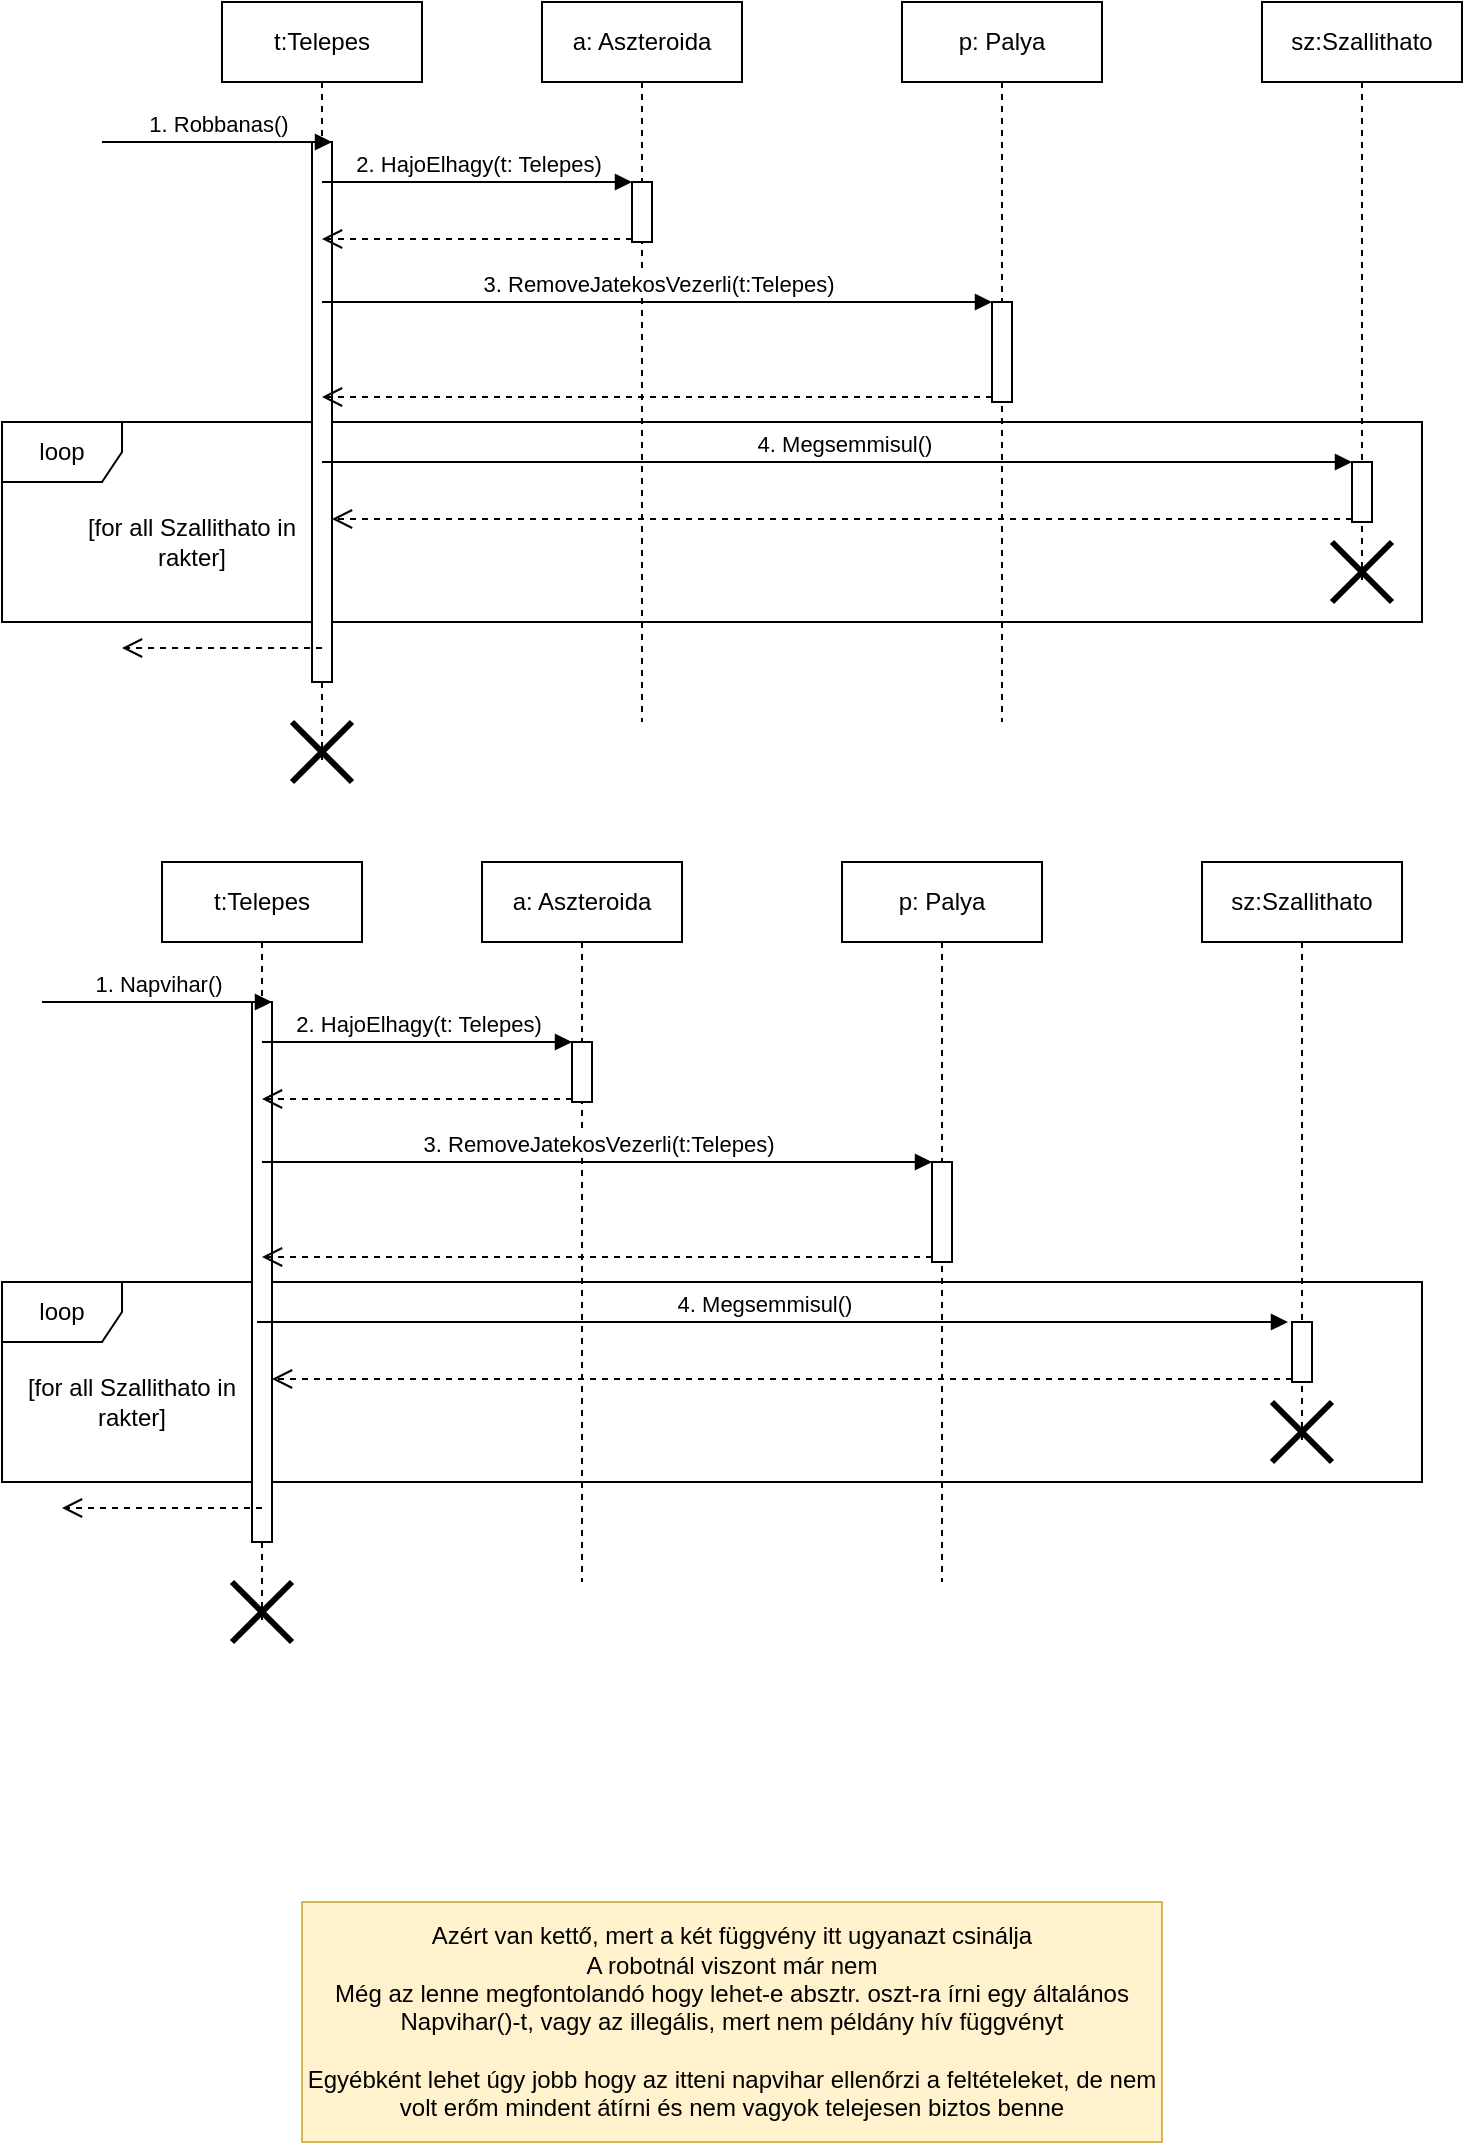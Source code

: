 <mxfile version="14.4.3" type="github" pages="3">
  <diagram id="5KEtw5PLEc0yM11fN-om" name="Page-1">
    <mxGraphModel dx="1038" dy="548" grid="1" gridSize="10" guides="1" tooltips="1" connect="1" arrows="1" fold="1" page="1" pageScale="1" pageWidth="827" pageHeight="1169" math="0" shadow="0">
      <root>
        <mxCell id="0" />
        <mxCell id="1" parent="0" />
        <mxCell id="Vvqj0U7t79tpE2l-MFN7-1" value="loop" style="shape=umlFrame;whiteSpace=wrap;html=1;" parent="1" vertex="1">
          <mxGeometry x="20" y="660" width="710" height="100" as="geometry" />
        </mxCell>
        <mxCell id="o0zjOt0_8NptzPJlZ0Y6-6" value="loop" style="shape=umlFrame;whiteSpace=wrap;html=1;" parent="1" vertex="1">
          <mxGeometry x="20" y="230" width="710" height="100" as="geometry" />
        </mxCell>
        <mxCell id="Dej3b4IaXxKVPcTmlRMV-1" value="t:Telepes" style="shape=umlLifeline;perimeter=lifelinePerimeter;whiteSpace=wrap;html=1;container=1;collapsible=0;recursiveResize=0;outlineConnect=0;" parent="1" vertex="1">
          <mxGeometry x="130" y="20" width="100" height="380" as="geometry" />
        </mxCell>
        <mxCell id="T9H3njHvhfvrZl21599p-1" value="" style="html=1;points=[];perimeter=orthogonalPerimeter;" parent="Dej3b4IaXxKVPcTmlRMV-1" vertex="1">
          <mxGeometry x="45" y="70" width="10" height="270" as="geometry" />
        </mxCell>
        <mxCell id="T9H3njHvhfvrZl21599p-2" value="1. Robbanas()" style="html=1;verticalAlign=bottom;endArrow=block;entryX=1;entryY=0;" parent="Dej3b4IaXxKVPcTmlRMV-1" target="T9H3njHvhfvrZl21599p-1" edge="1">
          <mxGeometry relative="1" as="geometry">
            <mxPoint x="-60" y="70" as="sourcePoint" />
          </mxGeometry>
        </mxCell>
        <mxCell id="T9H3njHvhfvrZl21599p-3" value="" style="html=1;verticalAlign=bottom;endArrow=open;dashed=1;endSize=8;" parent="Dej3b4IaXxKVPcTmlRMV-1" edge="1">
          <mxGeometry x="0.652" y="-67" relative="1" as="geometry">
            <mxPoint x="-50" y="323" as="targetPoint" />
            <mxPoint as="offset" />
            <mxPoint x="50" y="323" as="sourcePoint" />
          </mxGeometry>
        </mxCell>
        <mxCell id="T9H3njHvhfvrZl21599p-17" value="" style="shape=umlDestroy;whiteSpace=wrap;html=1;strokeWidth=3;" parent="Dej3b4IaXxKVPcTmlRMV-1" vertex="1">
          <mxGeometry x="35" y="360" width="30" height="30" as="geometry" />
        </mxCell>
        <mxCell id="T9H3njHvhfvrZl21599p-4" value="a: Aszteroida" style="shape=umlLifeline;perimeter=lifelinePerimeter;whiteSpace=wrap;html=1;container=1;collapsible=0;recursiveResize=0;outlineConnect=0;" parent="1" vertex="1">
          <mxGeometry x="290" y="20" width="100" height="360" as="geometry" />
        </mxCell>
        <mxCell id="T9H3njHvhfvrZl21599p-5" value="" style="html=1;points=[];perimeter=orthogonalPerimeter;" parent="T9H3njHvhfvrZl21599p-4" vertex="1">
          <mxGeometry x="45" y="90" width="10" height="30" as="geometry" />
        </mxCell>
        <mxCell id="T9H3njHvhfvrZl21599p-6" value="2. HajoElhagy(t: Telepes)" style="html=1;verticalAlign=bottom;endArrow=block;entryX=0;entryY=0;" parent="1" source="Dej3b4IaXxKVPcTmlRMV-1" target="T9H3njHvhfvrZl21599p-5" edge="1">
          <mxGeometry relative="1" as="geometry">
            <mxPoint x="265" y="110" as="sourcePoint" />
            <Array as="points">
              <mxPoint x="270" y="110" />
            </Array>
          </mxGeometry>
        </mxCell>
        <mxCell id="T9H3njHvhfvrZl21599p-7" value="" style="html=1;verticalAlign=bottom;endArrow=open;dashed=1;endSize=8;exitX=0;exitY=0.95;" parent="1" source="T9H3njHvhfvrZl21599p-5" target="Dej3b4IaXxKVPcTmlRMV-1" edge="1">
          <mxGeometry relative="1" as="geometry">
            <mxPoint x="265" y="186" as="targetPoint" />
          </mxGeometry>
        </mxCell>
        <mxCell id="T9H3njHvhfvrZl21599p-8" value="p: Palya" style="shape=umlLifeline;perimeter=lifelinePerimeter;whiteSpace=wrap;html=1;container=1;collapsible=0;recursiveResize=0;outlineConnect=0;" parent="1" vertex="1">
          <mxGeometry x="470" y="20" width="100" height="360" as="geometry" />
        </mxCell>
        <mxCell id="T9H3njHvhfvrZl21599p-9" value="" style="html=1;points=[];perimeter=orthogonalPerimeter;" parent="T9H3njHvhfvrZl21599p-8" vertex="1">
          <mxGeometry x="45" y="150" width="10" height="50" as="geometry" />
        </mxCell>
        <mxCell id="T9H3njHvhfvrZl21599p-10" value="3. RemoveJatekosVezerli(t:Telepes)" style="html=1;verticalAlign=bottom;endArrow=block;entryX=0;entryY=0;" parent="1" source="Dej3b4IaXxKVPcTmlRMV-1" target="T9H3njHvhfvrZl21599p-9" edge="1">
          <mxGeometry relative="1" as="geometry">
            <mxPoint x="445" y="150" as="sourcePoint" />
          </mxGeometry>
        </mxCell>
        <mxCell id="T9H3njHvhfvrZl21599p-11" value="" style="html=1;verticalAlign=bottom;endArrow=open;dashed=1;endSize=8;exitX=0;exitY=0.95;" parent="1" source="T9H3njHvhfvrZl21599p-9" target="Dej3b4IaXxKVPcTmlRMV-1" edge="1">
          <mxGeometry x="-0.195" y="62" relative="1" as="geometry">
            <mxPoint x="445" y="226" as="targetPoint" />
            <mxPoint as="offset" />
          </mxGeometry>
        </mxCell>
        <mxCell id="o0zjOt0_8NptzPJlZ0Y6-2" value="sz:Szallithato" style="shape=umlLifeline;perimeter=lifelinePerimeter;whiteSpace=wrap;html=1;container=1;collapsible=0;recursiveResize=0;outlineConnect=0;" parent="1" vertex="1">
          <mxGeometry x="650" y="20" width="100" height="290" as="geometry" />
        </mxCell>
        <mxCell id="o0zjOt0_8NptzPJlZ0Y6-3" value="" style="html=1;points=[];perimeter=orthogonalPerimeter;" parent="o0zjOt0_8NptzPJlZ0Y6-2" vertex="1">
          <mxGeometry x="45" y="230" width="10" height="30" as="geometry" />
        </mxCell>
        <mxCell id="o0zjOt0_8NptzPJlZ0Y6-7" value="" style="shape=umlDestroy;whiteSpace=wrap;html=1;strokeWidth=3;" parent="o0zjOt0_8NptzPJlZ0Y6-2" vertex="1">
          <mxGeometry x="35" y="270" width="30" height="30" as="geometry" />
        </mxCell>
        <mxCell id="o0zjOt0_8NptzPJlZ0Y6-4" value="4. Megsemmisul()" style="html=1;verticalAlign=bottom;endArrow=block;entryX=0;entryY=0;" parent="1" source="Dej3b4IaXxKVPcTmlRMV-1" target="o0zjOt0_8NptzPJlZ0Y6-3" edge="1">
          <mxGeometry x="0.011" relative="1" as="geometry">
            <mxPoint x="625" y="240" as="sourcePoint" />
            <mxPoint as="offset" />
          </mxGeometry>
        </mxCell>
        <mxCell id="o0zjOt0_8NptzPJlZ0Y6-5" value="" style="html=1;verticalAlign=bottom;endArrow=open;dashed=1;endSize=8;exitX=0;exitY=0.95;" parent="1" source="o0zjOt0_8NptzPJlZ0Y6-3" target="T9H3njHvhfvrZl21599p-1" edge="1">
          <mxGeometry relative="1" as="geometry">
            <mxPoint x="625" y="316" as="targetPoint" />
          </mxGeometry>
        </mxCell>
        <mxCell id="o0zjOt0_8NptzPJlZ0Y6-8" value="[for all Szallithato in rakter]" style="text;html=1;strokeColor=none;fillColor=none;align=center;verticalAlign=middle;whiteSpace=wrap;rounded=0;" parent="1" vertex="1">
          <mxGeometry x="60" y="280" width="110" height="20" as="geometry" />
        </mxCell>
        <mxCell id="YwLwM2a6_Bhfaqsjmomt-1" value="t:Telepes" style="shape=umlLifeline;perimeter=lifelinePerimeter;whiteSpace=wrap;html=1;container=1;collapsible=0;recursiveResize=0;outlineConnect=0;" parent="1" vertex="1">
          <mxGeometry x="100" y="450" width="100" height="380" as="geometry" />
        </mxCell>
        <mxCell id="YwLwM2a6_Bhfaqsjmomt-2" value="" style="html=1;points=[];perimeter=orthogonalPerimeter;" parent="YwLwM2a6_Bhfaqsjmomt-1" vertex="1">
          <mxGeometry x="45" y="70" width="10" height="270" as="geometry" />
        </mxCell>
        <mxCell id="YwLwM2a6_Bhfaqsjmomt-3" value="1. Napvihar()" style="html=1;verticalAlign=bottom;endArrow=block;entryX=1;entryY=0;" parent="YwLwM2a6_Bhfaqsjmomt-1" target="YwLwM2a6_Bhfaqsjmomt-2" edge="1">
          <mxGeometry relative="1" as="geometry">
            <mxPoint x="-60" y="70" as="sourcePoint" />
          </mxGeometry>
        </mxCell>
        <mxCell id="YwLwM2a6_Bhfaqsjmomt-4" value="" style="html=1;verticalAlign=bottom;endArrow=open;dashed=1;endSize=8;" parent="YwLwM2a6_Bhfaqsjmomt-1" edge="1">
          <mxGeometry x="0.652" y="-67" relative="1" as="geometry">
            <mxPoint x="-50" y="323" as="targetPoint" />
            <mxPoint as="offset" />
            <mxPoint x="50" y="323" as="sourcePoint" />
          </mxGeometry>
        </mxCell>
        <mxCell id="YwLwM2a6_Bhfaqsjmomt-5" value="" style="shape=umlDestroy;whiteSpace=wrap;html=1;strokeWidth=3;" parent="YwLwM2a6_Bhfaqsjmomt-1" vertex="1">
          <mxGeometry x="35" y="360" width="30" height="30" as="geometry" />
        </mxCell>
        <mxCell id="YwLwM2a6_Bhfaqsjmomt-6" value="a: Aszteroida" style="shape=umlLifeline;perimeter=lifelinePerimeter;whiteSpace=wrap;html=1;container=1;collapsible=0;recursiveResize=0;outlineConnect=0;" parent="1" vertex="1">
          <mxGeometry x="260" y="450" width="100" height="360" as="geometry" />
        </mxCell>
        <mxCell id="YwLwM2a6_Bhfaqsjmomt-7" value="" style="html=1;points=[];perimeter=orthogonalPerimeter;" parent="YwLwM2a6_Bhfaqsjmomt-6" vertex="1">
          <mxGeometry x="45" y="90" width="10" height="30" as="geometry" />
        </mxCell>
        <mxCell id="YwLwM2a6_Bhfaqsjmomt-8" value="2. HajoElhagy(t: Telepes)" style="html=1;verticalAlign=bottom;endArrow=block;entryX=0;entryY=0;" parent="1" source="YwLwM2a6_Bhfaqsjmomt-1" target="YwLwM2a6_Bhfaqsjmomt-7" edge="1">
          <mxGeometry relative="1" as="geometry">
            <mxPoint x="235" y="540" as="sourcePoint" />
            <Array as="points">
              <mxPoint x="240" y="540" />
            </Array>
          </mxGeometry>
        </mxCell>
        <mxCell id="YwLwM2a6_Bhfaqsjmomt-9" value="" style="html=1;verticalAlign=bottom;endArrow=open;dashed=1;endSize=8;exitX=0;exitY=0.95;" parent="1" source="YwLwM2a6_Bhfaqsjmomt-7" target="YwLwM2a6_Bhfaqsjmomt-1" edge="1">
          <mxGeometry relative="1" as="geometry">
            <mxPoint x="235" y="616" as="targetPoint" />
          </mxGeometry>
        </mxCell>
        <mxCell id="YwLwM2a6_Bhfaqsjmomt-10" value="p: Palya" style="shape=umlLifeline;perimeter=lifelinePerimeter;whiteSpace=wrap;html=1;container=1;collapsible=0;recursiveResize=0;outlineConnect=0;" parent="1" vertex="1">
          <mxGeometry x="440" y="450" width="100" height="360" as="geometry" />
        </mxCell>
        <mxCell id="YwLwM2a6_Bhfaqsjmomt-11" value="" style="html=1;points=[];perimeter=orthogonalPerimeter;" parent="YwLwM2a6_Bhfaqsjmomt-10" vertex="1">
          <mxGeometry x="45" y="150" width="10" height="50" as="geometry" />
        </mxCell>
        <mxCell id="YwLwM2a6_Bhfaqsjmomt-12" value="3. RemoveJatekosVezerli(t:Telepes)" style="html=1;verticalAlign=bottom;endArrow=block;entryX=0;entryY=0;" parent="1" source="YwLwM2a6_Bhfaqsjmomt-1" target="YwLwM2a6_Bhfaqsjmomt-11" edge="1">
          <mxGeometry relative="1" as="geometry">
            <mxPoint x="415" y="580" as="sourcePoint" />
          </mxGeometry>
        </mxCell>
        <mxCell id="YwLwM2a6_Bhfaqsjmomt-13" value="" style="html=1;verticalAlign=bottom;endArrow=open;dashed=1;endSize=8;exitX=0;exitY=0.95;" parent="1" source="YwLwM2a6_Bhfaqsjmomt-11" target="YwLwM2a6_Bhfaqsjmomt-1" edge="1">
          <mxGeometry x="-0.195" y="62" relative="1" as="geometry">
            <mxPoint x="415" y="656" as="targetPoint" />
            <mxPoint as="offset" />
          </mxGeometry>
        </mxCell>
        <mxCell id="YwLwM2a6_Bhfaqsjmomt-14" value="sz:Szallithato" style="shape=umlLifeline;perimeter=lifelinePerimeter;whiteSpace=wrap;html=1;container=1;collapsible=0;recursiveResize=0;outlineConnect=0;" parent="1" vertex="1">
          <mxGeometry x="620" y="450" width="100" height="290" as="geometry" />
        </mxCell>
        <mxCell id="YwLwM2a6_Bhfaqsjmomt-15" value="" style="html=1;points=[];perimeter=orthogonalPerimeter;" parent="YwLwM2a6_Bhfaqsjmomt-14" vertex="1">
          <mxGeometry x="45" y="230" width="10" height="30" as="geometry" />
        </mxCell>
        <mxCell id="YwLwM2a6_Bhfaqsjmomt-16" value="" style="shape=umlDestroy;whiteSpace=wrap;html=1;strokeWidth=3;" parent="YwLwM2a6_Bhfaqsjmomt-14" vertex="1">
          <mxGeometry x="35" y="270" width="30" height="30" as="geometry" />
        </mxCell>
        <mxCell id="YwLwM2a6_Bhfaqsjmomt-17" value="4. Megsemmisul()" style="html=1;verticalAlign=bottom;endArrow=block;entryX=0;entryY=0;" parent="1" edge="1">
          <mxGeometry x="-0.02" relative="1" as="geometry">
            <mxPoint x="147.5" y="680" as="sourcePoint" />
            <mxPoint x="1" as="offset" />
            <mxPoint x="663" y="680" as="targetPoint" />
          </mxGeometry>
        </mxCell>
        <mxCell id="YwLwM2a6_Bhfaqsjmomt-18" value="" style="html=1;verticalAlign=bottom;endArrow=open;dashed=1;endSize=8;exitX=0;exitY=0.95;" parent="1" source="YwLwM2a6_Bhfaqsjmomt-15" target="YwLwM2a6_Bhfaqsjmomt-2" edge="1">
          <mxGeometry relative="1" as="geometry">
            <mxPoint x="595" y="746" as="targetPoint" />
          </mxGeometry>
        </mxCell>
        <mxCell id="YwLwM2a6_Bhfaqsjmomt-19" value="[for all Szallithato in rakter]" style="text;html=1;strokeColor=none;fillColor=none;align=center;verticalAlign=middle;whiteSpace=wrap;rounded=0;" parent="1" vertex="1">
          <mxGeometry x="30" y="710" width="110" height="20" as="geometry" />
        </mxCell>
        <mxCell id="YwLwM2a6_Bhfaqsjmomt-20" value="Azért van kettő, mert a két függvény itt ugyanazt csinálja&lt;br&gt;A robotnál viszont már nem&lt;br&gt;Még az lenne megfontolandó hogy lehet-e absztr. oszt-ra írni egy általános Napvihar()-t, vagy az illegális, mert nem példány hív függvényt&lt;br&gt;&lt;br&gt;Egyébként lehet úgy jobb hogy az itteni napvihar ellenőrzi a feltételeket, de nem volt erőm mindent átírni és nem vagyok telejesen biztos benne" style="rounded=0;whiteSpace=wrap;html=1;fillColor=#fff2cc;strokeColor=#d6b656;" parent="1" vertex="1">
          <mxGeometry x="170" y="970" width="430" height="120" as="geometry" />
        </mxCell>
      </root>
    </mxGraphModel>
  </diagram>
  <diagram id="oESr9jaUlRn2i45ng5Jw" name="TpElront">
    <mxGraphModel dx="782" dy="437" grid="1" gridSize="10" guides="1" tooltips="1" connect="1" arrows="1" fold="1" page="1" pageScale="1" pageWidth="1169" pageHeight="827" math="0" shadow="0">
      <root>
        <mxCell id="5X48bqwgUz6Cjhoxq8bb-0" />
        <mxCell id="5X48bqwgUz6Cjhoxq8bb-1" parent="5X48bqwgUz6Cjhoxq8bb-0" />
        <mxCell id="u8d5MU89FU-V44BM_1yZ-0" value="t:Telpes" style="shape=umlLifeline;perimeter=lifelinePerimeter;whiteSpace=wrap;html=1;container=1;collapsible=0;recursiveResize=0;outlineConnect=0;" parent="5X48bqwgUz6Cjhoxq8bb-1" vertex="1">
          <mxGeometry x="110" y="100" width="100" height="260" as="geometry" />
        </mxCell>
        <mxCell id="u8d5MU89FU-V44BM_1yZ-1" value="tpk:Teleportkapu" style="shape=umlLifeline;perimeter=lifelinePerimeter;whiteSpace=wrap;html=1;container=1;collapsible=0;recursiveResize=0;outlineConnect=0;" parent="5X48bqwgUz6Cjhoxq8bb-1" vertex="1">
          <mxGeometry x="360" y="100" width="100" height="260" as="geometry" />
        </mxCell>
        <mxCell id="W_NRV8ByrvrpUXR6Kkwi-0" value="" style="html=1;points=[];perimeter=orthogonalPerimeter;" parent="u8d5MU89FU-V44BM_1yZ-1" vertex="1">
          <mxGeometry x="45" y="70" width="10" height="120" as="geometry" />
        </mxCell>
        <mxCell id="W_NRV8ByrvrpUXR6Kkwi-3" value="" style="shape=umlDestroy;whiteSpace=wrap;html=1;strokeWidth=3;" parent="u8d5MU89FU-V44BM_1yZ-1" vertex="1">
          <mxGeometry x="35" y="200" width="30" height="30" as="geometry" />
        </mxCell>
        <mxCell id="W_NRV8ByrvrpUXR6Kkwi-1" value="1: Megsemmisul()" style="html=1;verticalAlign=bottom;endArrow=block;entryX=0;entryY=0;" parent="5X48bqwgUz6Cjhoxq8bb-1" source="u8d5MU89FU-V44BM_1yZ-0" target="W_NRV8ByrvrpUXR6Kkwi-0" edge="1">
          <mxGeometry relative="1" as="geometry">
            <mxPoint x="335" y="240" as="sourcePoint" />
          </mxGeometry>
        </mxCell>
        <mxCell id="W_NRV8ByrvrpUXR6Kkwi-2" value="" style="html=1;verticalAlign=bottom;endArrow=open;dashed=1;endSize=8;exitX=0;exitY=0.95;" parent="5X48bqwgUz6Cjhoxq8bb-1" source="W_NRV8ByrvrpUXR6Kkwi-0" target="u8d5MU89FU-V44BM_1yZ-0" edge="1">
          <mxGeometry relative="1" as="geometry">
            <mxPoint x="335" y="316" as="targetPoint" />
          </mxGeometry>
        </mxCell>
        <mxCell id="W_NRV8ByrvrpUXR6Kkwi-4" value="par:Teleportkapu" style="shape=umlLifeline;perimeter=lifelinePerimeter;whiteSpace=wrap;html=1;container=1;collapsible=0;recursiveResize=0;outlineConnect=0;" parent="5X48bqwgUz6Cjhoxq8bb-1" vertex="1">
          <mxGeometry x="580" y="100" width="100" height="260" as="geometry" />
        </mxCell>
        <mxCell id="W_NRV8ByrvrpUXR6Kkwi-5" value="" style="html=1;points=[];perimeter=orthogonalPerimeter;" parent="W_NRV8ByrvrpUXR6Kkwi-4" vertex="1">
          <mxGeometry x="45" y="90" width="10" height="70" as="geometry" />
        </mxCell>
        <mxCell id="W_NRV8ByrvrpUXR6Kkwi-6" value="Elront()" style="html=1;verticalAlign=bottom;endArrow=block;entryX=0;entryY=0;exitX=1;exitY=0.183;exitDx=0;exitDy=0;exitPerimeter=0;" parent="5X48bqwgUz6Cjhoxq8bb-1" source="W_NRV8ByrvrpUXR6Kkwi-0" target="W_NRV8ByrvrpUXR6Kkwi-5" edge="1">
          <mxGeometry relative="1" as="geometry">
            <mxPoint x="440" y="190" as="sourcePoint" />
          </mxGeometry>
        </mxCell>
        <mxCell id="W_NRV8ByrvrpUXR6Kkwi-7" value="" style="html=1;verticalAlign=bottom;endArrow=open;dashed=1;endSize=8;exitX=0;exitY=0.95;" parent="5X48bqwgUz6Cjhoxq8bb-1" source="W_NRV8ByrvrpUXR6Kkwi-5" target="W_NRV8ByrvrpUXR6Kkwi-0" edge="1">
          <mxGeometry x="-0.095" y="-16" relative="1" as="geometry">
            <mxPoint x="555" y="266" as="targetPoint" />
            <mxPoint as="offset" />
          </mxGeometry>
        </mxCell>
      </root>
    </mxGraphModel>
  </diagram>
  <diagram id="Vt6fPLjCAtHGEedm10zb" name="meghal fgv!!">
    <mxGraphModel dx="782" dy="437" grid="1" gridSize="10" guides="1" tooltips="1" connect="1" arrows="1" fold="1" page="1" pageScale="1" pageWidth="827" pageHeight="1169" math="0" shadow="0">
      <root>
        <mxCell id="Dkgl5-1D5Whyasi61YYZ-0" />
        <mxCell id="Dkgl5-1D5Whyasi61YYZ-1" parent="Dkgl5-1D5Whyasi61YYZ-0" />
        <mxCell id="QwZIQJV-YJ6bEpHnTJy7-0" value="loop" style="shape=umlFrame;whiteSpace=wrap;html=1;" vertex="1" parent="Dkgl5-1D5Whyasi61YYZ-1">
          <mxGeometry x="20" y="230" width="710" height="100" as="geometry" />
        </mxCell>
        <mxCell id="QwZIQJV-YJ6bEpHnTJy7-1" value="t:Telepes" style="shape=umlLifeline;perimeter=lifelinePerimeter;whiteSpace=wrap;html=1;container=1;collapsible=0;recursiveResize=0;outlineConnect=0;" vertex="1" parent="Dkgl5-1D5Whyasi61YYZ-1">
          <mxGeometry x="130" y="20" width="100" height="390" as="geometry" />
        </mxCell>
        <mxCell id="QwZIQJV-YJ6bEpHnTJy7-3" value="" style="shape=umlDestroy;whiteSpace=wrap;html=1;strokeWidth=3;" vertex="1" parent="QwZIQJV-YJ6bEpHnTJy7-1">
          <mxGeometry x="35" y="380" width="30" height="30" as="geometry" />
        </mxCell>
        <mxCell id="neKXatLdTC4Wc98FXRbM-0" value="" style="html=1;points=[];perimeter=orthogonalPerimeter;" vertex="1" parent="Dkgl5-1D5Whyasi61YYZ-1">
          <mxGeometry x="175" y="90" width="10" height="270" as="geometry" />
        </mxCell>
        <mxCell id="neKXatLdTC4Wc98FXRbM-1" value="1. Meghal()" style="html=1;verticalAlign=bottom;endArrow=block;entryX=1;entryY=0;" edge="1" parent="Dkgl5-1D5Whyasi61YYZ-1" target="neKXatLdTC4Wc98FXRbM-0">
          <mxGeometry x="0.043" relative="1" as="geometry">
            <mxPoint x="70" y="90" as="sourcePoint" />
            <mxPoint as="offset" />
          </mxGeometry>
        </mxCell>
        <mxCell id="neKXatLdTC4Wc98FXRbM-2" value="" style="html=1;verticalAlign=bottom;endArrow=open;dashed=1;endSize=8;" edge="1" parent="Dkgl5-1D5Whyasi61YYZ-1">
          <mxGeometry x="0.652" y="-67" relative="1" as="geometry">
            <mxPoint x="80" y="343" as="targetPoint" />
            <mxPoint as="offset" />
            <mxPoint x="180" y="343" as="sourcePoint" />
          </mxGeometry>
        </mxCell>
        <mxCell id="neKXatLdTC4Wc98FXRbM-3" value="a: Aszteroida" style="shape=umlLifeline;perimeter=lifelinePerimeter;whiteSpace=wrap;html=1;container=1;collapsible=0;recursiveResize=0;outlineConnect=0;" vertex="1" parent="Dkgl5-1D5Whyasi61YYZ-1">
          <mxGeometry x="290" y="20" width="100" height="360" as="geometry" />
        </mxCell>
        <mxCell id="neKXatLdTC4Wc98FXRbM-4" value="" style="html=1;points=[];perimeter=orthogonalPerimeter;" vertex="1" parent="neKXatLdTC4Wc98FXRbM-3">
          <mxGeometry x="45" y="90" width="10" height="30" as="geometry" />
        </mxCell>
        <mxCell id="neKXatLdTC4Wc98FXRbM-5" value="2. HajoElhagy(t: Telepes)" style="html=1;verticalAlign=bottom;endArrow=block;entryX=0;entryY=0;" edge="1" parent="Dkgl5-1D5Whyasi61YYZ-1" target="neKXatLdTC4Wc98FXRbM-4">
          <mxGeometry relative="1" as="geometry">
            <mxPoint x="179.5" y="110" as="sourcePoint" />
            <Array as="points">
              <mxPoint x="270" y="110" />
            </Array>
          </mxGeometry>
        </mxCell>
        <mxCell id="neKXatLdTC4Wc98FXRbM-6" value="" style="html=1;verticalAlign=bottom;endArrow=open;dashed=1;endSize=8;exitX=0;exitY=0.95;" edge="1" parent="Dkgl5-1D5Whyasi61YYZ-1" source="neKXatLdTC4Wc98FXRbM-4">
          <mxGeometry relative="1" as="geometry">
            <mxPoint x="179.5" y="138.5" as="targetPoint" />
          </mxGeometry>
        </mxCell>
        <mxCell id="neKXatLdTC4Wc98FXRbM-7" value="p: Palya" style="shape=umlLifeline;perimeter=lifelinePerimeter;whiteSpace=wrap;html=1;container=1;collapsible=0;recursiveResize=0;outlineConnect=0;" vertex="1" parent="Dkgl5-1D5Whyasi61YYZ-1">
          <mxGeometry x="470" y="20" width="100" height="360" as="geometry" />
        </mxCell>
        <mxCell id="neKXatLdTC4Wc98FXRbM-8" value="" style="html=1;points=[];perimeter=orthogonalPerimeter;" vertex="1" parent="neKXatLdTC4Wc98FXRbM-7">
          <mxGeometry x="45" y="150" width="10" height="50" as="geometry" />
        </mxCell>
        <mxCell id="neKXatLdTC4Wc98FXRbM-9" value="3. RemoveHajo(t:Telepes)" style="html=1;verticalAlign=bottom;endArrow=block;entryX=0;entryY=0;" edge="1" parent="Dkgl5-1D5Whyasi61YYZ-1" target="neKXatLdTC4Wc98FXRbM-8">
          <mxGeometry relative="1" as="geometry">
            <mxPoint x="179.5" y="170" as="sourcePoint" />
          </mxGeometry>
        </mxCell>
        <mxCell id="neKXatLdTC4Wc98FXRbM-10" value="" style="html=1;verticalAlign=bottom;endArrow=open;dashed=1;endSize=8;exitX=0;exitY=0.95;" edge="1" parent="Dkgl5-1D5Whyasi61YYZ-1" source="neKXatLdTC4Wc98FXRbM-8">
          <mxGeometry x="-0.195" y="62" relative="1" as="geometry">
            <mxPoint x="179.5" y="217.5" as="targetPoint" />
            <mxPoint as="offset" />
          </mxGeometry>
        </mxCell>
        <mxCell id="neKXatLdTC4Wc98FXRbM-11" value="" style="html=1;points=[];perimeter=orthogonalPerimeter;" vertex="1" parent="Dkgl5-1D5Whyasi61YYZ-1">
          <mxGeometry x="695" y="250" width="10" height="30" as="geometry" />
        </mxCell>
        <mxCell id="neKXatLdTC4Wc98FXRbM-12" value="" style="shape=umlDestroy;whiteSpace=wrap;html=1;strokeWidth=3;" vertex="1" parent="Dkgl5-1D5Whyasi61YYZ-1">
          <mxGeometry x="685" y="290" width="30" height="30" as="geometry" />
        </mxCell>
        <mxCell id="neKXatLdTC4Wc98FXRbM-13" value="4. Megsemmisul()" style="html=1;verticalAlign=bottom;endArrow=block;entryX=0;entryY=0;" edge="1" parent="Dkgl5-1D5Whyasi61YYZ-1" target="neKXatLdTC4Wc98FXRbM-11">
          <mxGeometry x="0.011" relative="1" as="geometry">
            <mxPoint x="179.5" y="250" as="sourcePoint" />
            <mxPoint as="offset" />
          </mxGeometry>
        </mxCell>
        <mxCell id="neKXatLdTC4Wc98FXRbM-14" value="" style="html=1;verticalAlign=bottom;endArrow=open;dashed=1;endSize=8;exitX=0;exitY=0.95;" edge="1" parent="Dkgl5-1D5Whyasi61YYZ-1" source="neKXatLdTC4Wc98FXRbM-11" target="neKXatLdTC4Wc98FXRbM-0">
          <mxGeometry relative="1" as="geometry">
            <mxPoint x="625" y="316" as="targetPoint" />
          </mxGeometry>
        </mxCell>
        <mxCell id="neKXatLdTC4Wc98FXRbM-15" value="[for all sz: Szallithato in rakter]" style="text;html=1;strokeColor=none;fillColor=none;align=center;verticalAlign=middle;whiteSpace=wrap;rounded=0;" vertex="1" parent="Dkgl5-1D5Whyasi61YYZ-1">
          <mxGeometry x="30" y="280" width="140" height="20" as="geometry" />
        </mxCell>
        <mxCell id="Ymo5TnjC82ZYOZYta49G-0" value="sz:Szallithato" style="shape=umlLifeline;perimeter=lifelinePerimeter;whiteSpace=wrap;html=1;container=1;collapsible=0;recursiveResize=0;outlineConnect=0;" vertex="1" parent="Dkgl5-1D5Whyasi61YYZ-1">
          <mxGeometry x="650" y="20" width="100" height="290" as="geometry" />
        </mxCell>
        <mxCell id="Ymo5TnjC82ZYOZYta49G-1" value="" style="html=1;points=[];perimeter=orthogonalPerimeter;" vertex="1" parent="Ymo5TnjC82ZYOZYta49G-0">
          <mxGeometry x="45" y="230" width="10" height="30" as="geometry" />
        </mxCell>
        <mxCell id="Ymo5TnjC82ZYOZYta49G-2" value="" style="shape=umlDestroy;whiteSpace=wrap;html=1;strokeWidth=3;" vertex="1" parent="Ymo5TnjC82ZYOZYta49G-0">
          <mxGeometry x="35" y="270" width="30" height="30" as="geometry" />
        </mxCell>
        <mxCell id="Ymo5TnjC82ZYOZYta49G-3" value="" style="ellipse;html=1;shape=endState;fillColor=#000000;strokeColor=#ff0000;" vertex="1" parent="Dkgl5-1D5Whyasi61YYZ-1">
          <mxGeometry x="20" y="20" width="30" height="30" as="geometry" />
        </mxCell>
      </root>
    </mxGraphModel>
  </diagram>
</mxfile>
